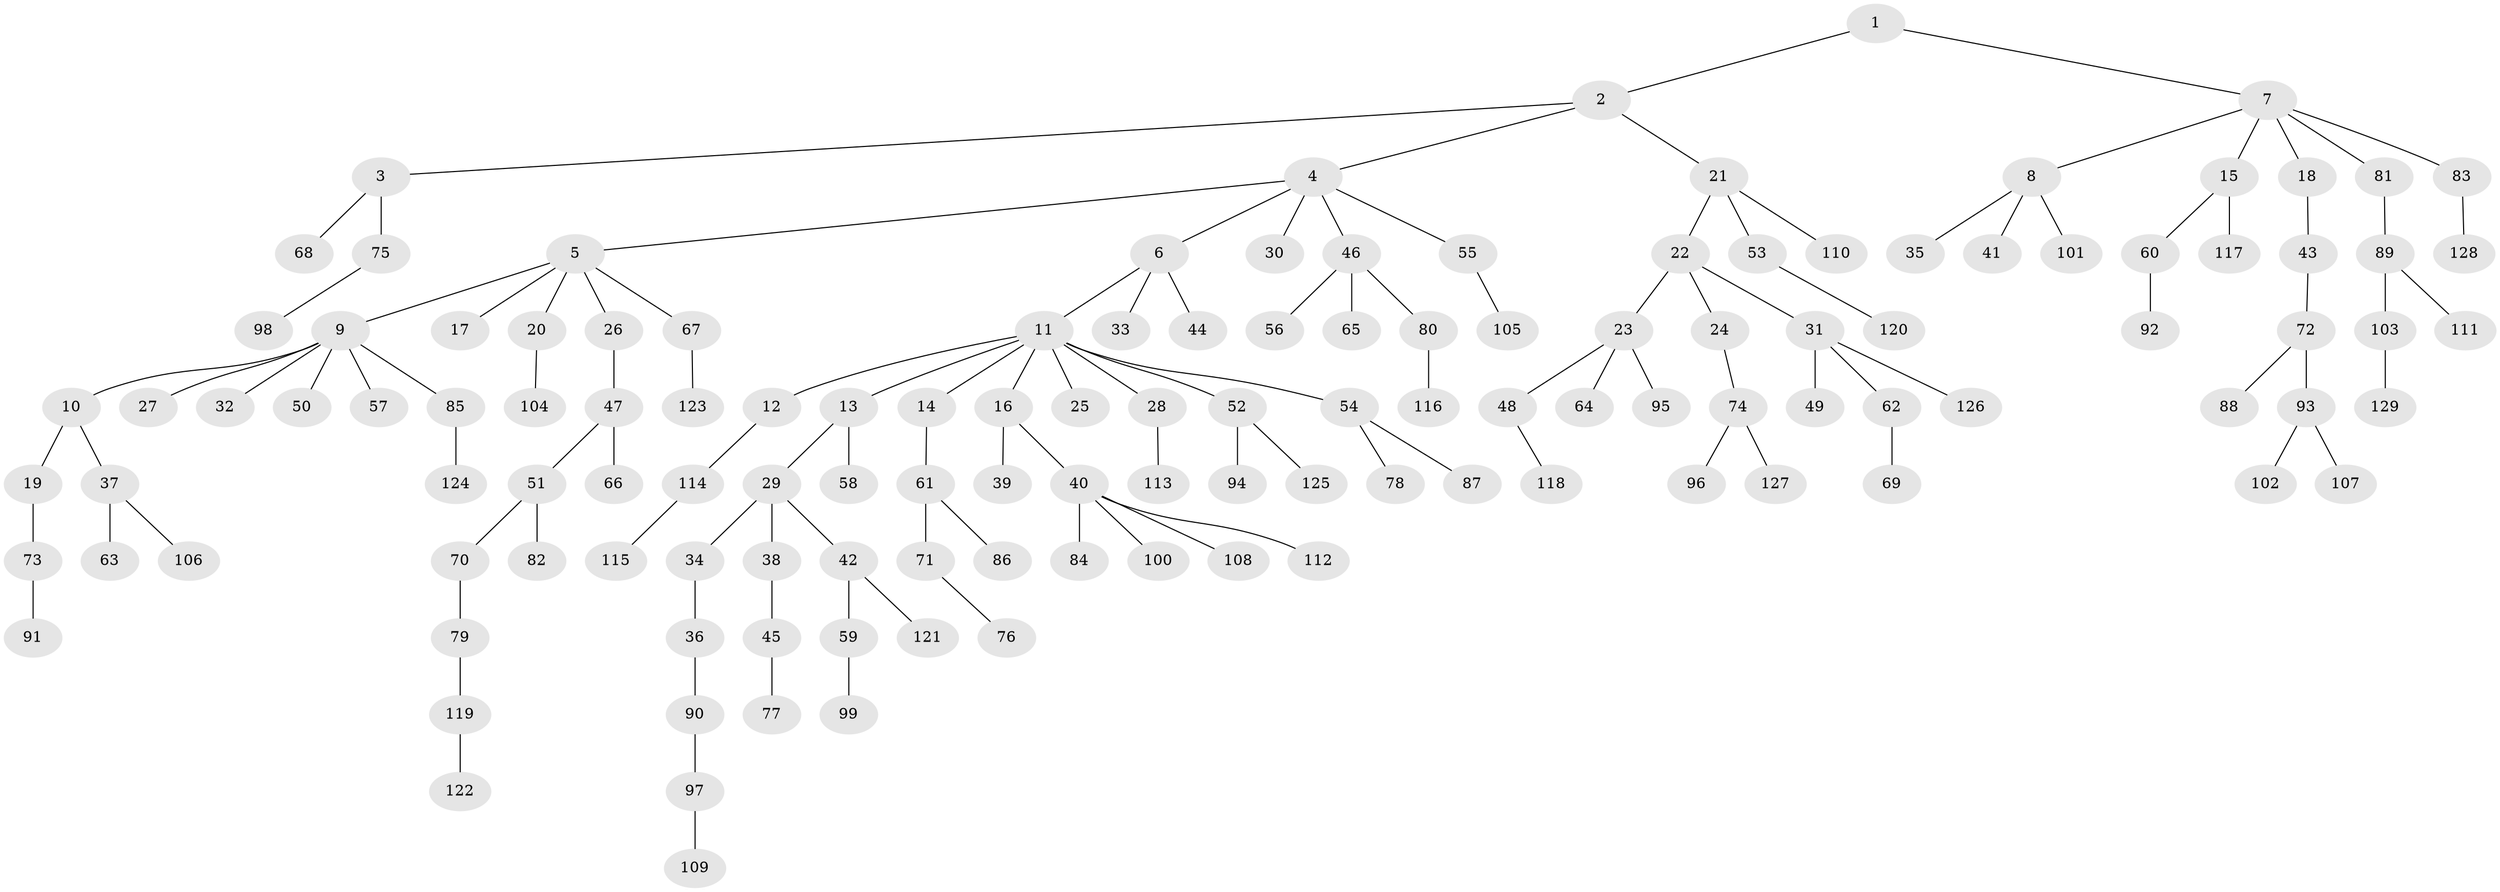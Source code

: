 // Generated by graph-tools (version 1.1) at 2025/02/03/09/25 03:02:22]
// undirected, 129 vertices, 128 edges
graph export_dot {
graph [start="1"]
  node [color=gray90,style=filled];
  1;
  2;
  3;
  4;
  5;
  6;
  7;
  8;
  9;
  10;
  11;
  12;
  13;
  14;
  15;
  16;
  17;
  18;
  19;
  20;
  21;
  22;
  23;
  24;
  25;
  26;
  27;
  28;
  29;
  30;
  31;
  32;
  33;
  34;
  35;
  36;
  37;
  38;
  39;
  40;
  41;
  42;
  43;
  44;
  45;
  46;
  47;
  48;
  49;
  50;
  51;
  52;
  53;
  54;
  55;
  56;
  57;
  58;
  59;
  60;
  61;
  62;
  63;
  64;
  65;
  66;
  67;
  68;
  69;
  70;
  71;
  72;
  73;
  74;
  75;
  76;
  77;
  78;
  79;
  80;
  81;
  82;
  83;
  84;
  85;
  86;
  87;
  88;
  89;
  90;
  91;
  92;
  93;
  94;
  95;
  96;
  97;
  98;
  99;
  100;
  101;
  102;
  103;
  104;
  105;
  106;
  107;
  108;
  109;
  110;
  111;
  112;
  113;
  114;
  115;
  116;
  117;
  118;
  119;
  120;
  121;
  122;
  123;
  124;
  125;
  126;
  127;
  128;
  129;
  1 -- 2;
  1 -- 7;
  2 -- 3;
  2 -- 4;
  2 -- 21;
  3 -- 68;
  3 -- 75;
  4 -- 5;
  4 -- 6;
  4 -- 30;
  4 -- 46;
  4 -- 55;
  5 -- 9;
  5 -- 17;
  5 -- 20;
  5 -- 26;
  5 -- 67;
  6 -- 11;
  6 -- 33;
  6 -- 44;
  7 -- 8;
  7 -- 15;
  7 -- 18;
  7 -- 81;
  7 -- 83;
  8 -- 35;
  8 -- 41;
  8 -- 101;
  9 -- 10;
  9 -- 27;
  9 -- 32;
  9 -- 50;
  9 -- 57;
  9 -- 85;
  10 -- 19;
  10 -- 37;
  11 -- 12;
  11 -- 13;
  11 -- 14;
  11 -- 16;
  11 -- 25;
  11 -- 28;
  11 -- 52;
  11 -- 54;
  12 -- 114;
  13 -- 29;
  13 -- 58;
  14 -- 61;
  15 -- 60;
  15 -- 117;
  16 -- 39;
  16 -- 40;
  18 -- 43;
  19 -- 73;
  20 -- 104;
  21 -- 22;
  21 -- 53;
  21 -- 110;
  22 -- 23;
  22 -- 24;
  22 -- 31;
  23 -- 48;
  23 -- 64;
  23 -- 95;
  24 -- 74;
  26 -- 47;
  28 -- 113;
  29 -- 34;
  29 -- 38;
  29 -- 42;
  31 -- 49;
  31 -- 62;
  31 -- 126;
  34 -- 36;
  36 -- 90;
  37 -- 63;
  37 -- 106;
  38 -- 45;
  40 -- 84;
  40 -- 100;
  40 -- 108;
  40 -- 112;
  42 -- 59;
  42 -- 121;
  43 -- 72;
  45 -- 77;
  46 -- 56;
  46 -- 65;
  46 -- 80;
  47 -- 51;
  47 -- 66;
  48 -- 118;
  51 -- 70;
  51 -- 82;
  52 -- 94;
  52 -- 125;
  53 -- 120;
  54 -- 78;
  54 -- 87;
  55 -- 105;
  59 -- 99;
  60 -- 92;
  61 -- 71;
  61 -- 86;
  62 -- 69;
  67 -- 123;
  70 -- 79;
  71 -- 76;
  72 -- 88;
  72 -- 93;
  73 -- 91;
  74 -- 96;
  74 -- 127;
  75 -- 98;
  79 -- 119;
  80 -- 116;
  81 -- 89;
  83 -- 128;
  85 -- 124;
  89 -- 103;
  89 -- 111;
  90 -- 97;
  93 -- 102;
  93 -- 107;
  97 -- 109;
  103 -- 129;
  114 -- 115;
  119 -- 122;
}
